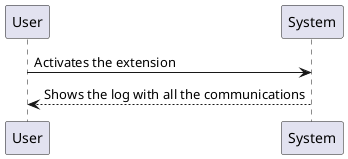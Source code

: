 @startuml ipc_06_1_flow.png
User -> System: Activates the extension
System --> User: Shows the log with all the communications
@enduml